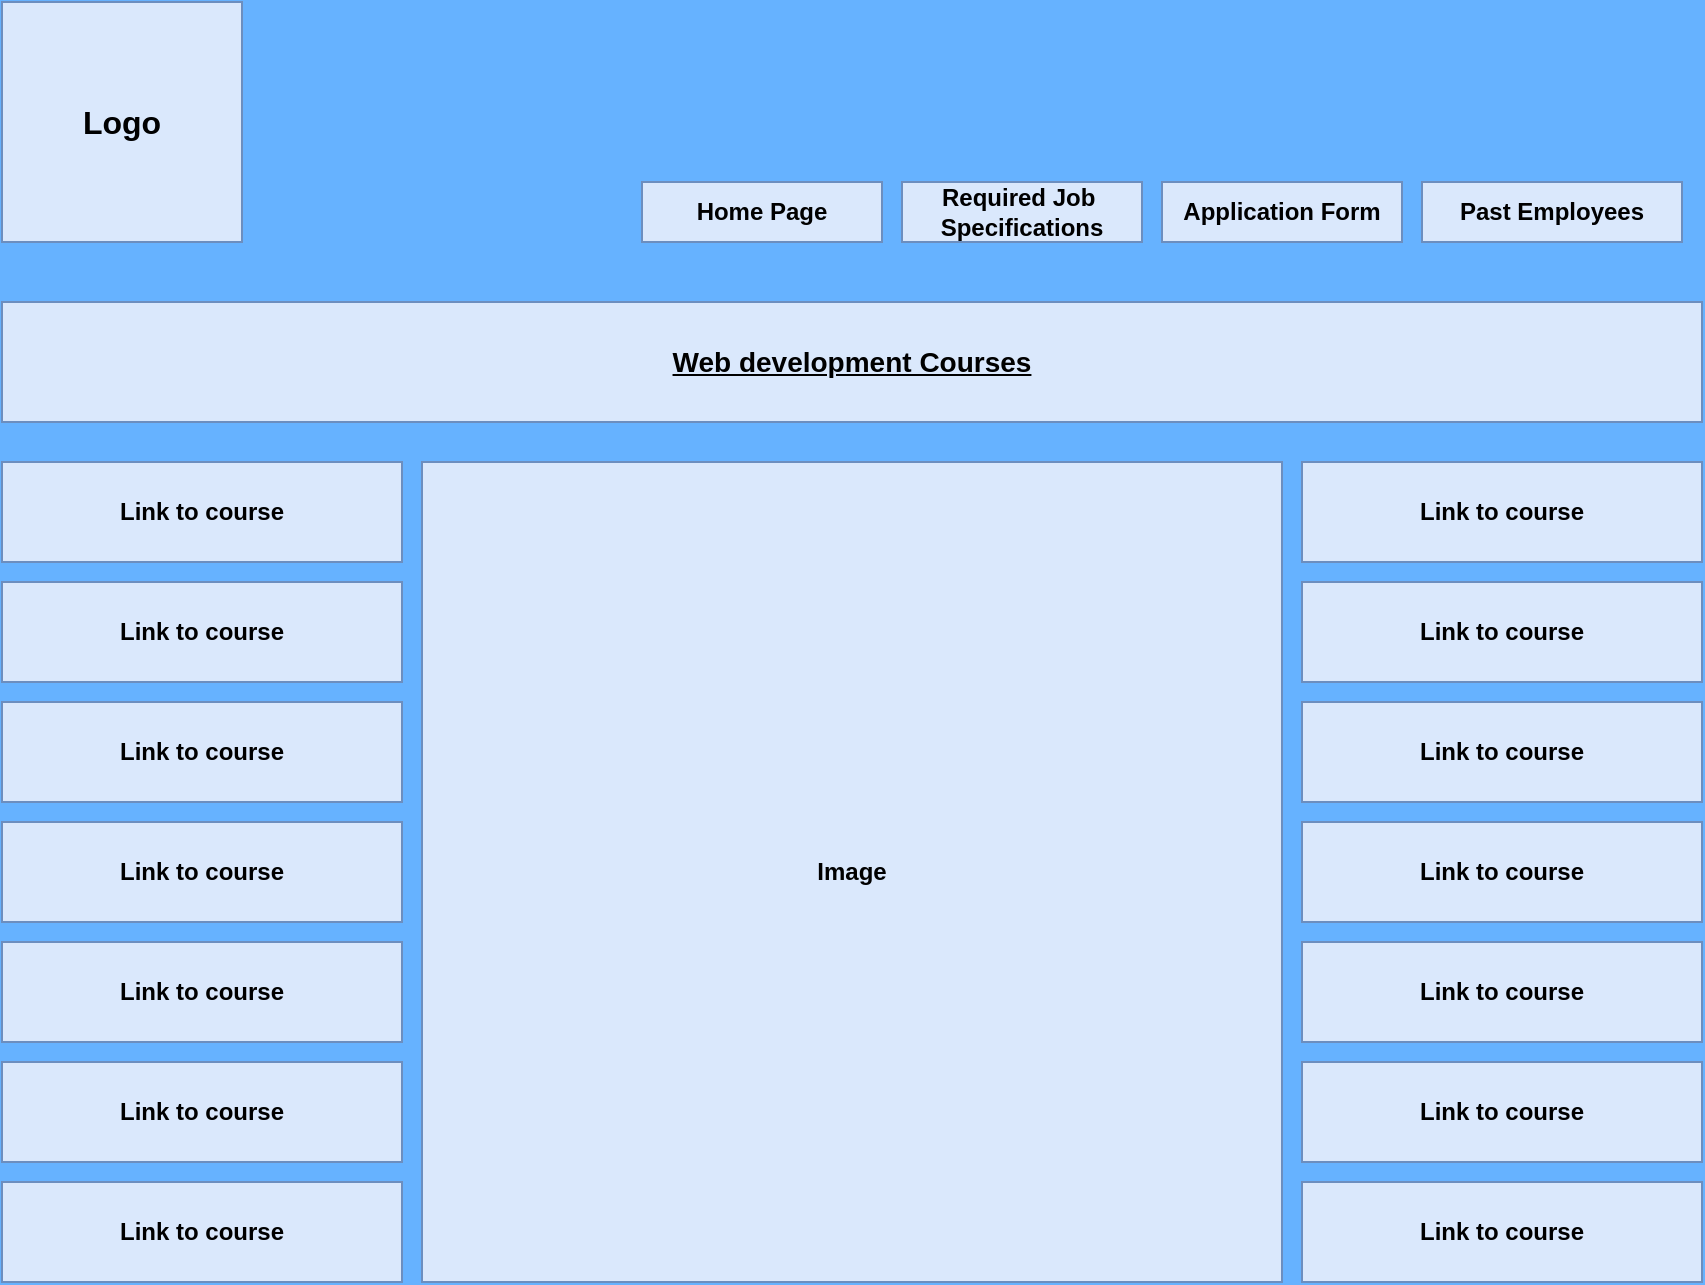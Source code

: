 <mxfile version="13.10.2" type="device"><diagram id="o_PbVZNiqACrPShTUR4A" name="Page-1"><mxGraphModel dx="1422" dy="794" grid="1" gridSize="10" guides="1" tooltips="1" connect="1" arrows="1" fold="1" page="1" pageScale="1" pageWidth="850" pageHeight="1100" background="#66B2FF" math="0" shadow="0"><root><mxCell id="0"/><mxCell id="1" parent="0"/><mxCell id="jB2_OrjGuAa5m5ecCqPc-5" value="Logo" style="rounded=0;whiteSpace=wrap;html=1;fillColor=#dae8fc;strokeColor=#6c8ebf;fontStyle=1;fontSize=16;" vertex="1" parent="1"><mxGeometry width="120" height="120" as="geometry"/></mxCell><mxCell id="jB2_OrjGuAa5m5ecCqPc-6" value="Home Page" style="rounded=0;whiteSpace=wrap;html=1;fontSize=12;fontStyle=1;fillColor=#dae8fc;strokeColor=#6c8ebf;" vertex="1" parent="1"><mxGeometry x="320" y="90" width="120" height="30" as="geometry"/></mxCell><mxCell id="jB2_OrjGuAa5m5ecCqPc-7" value="Required Job&amp;nbsp;&lt;br&gt;Specifications" style="rounded=0;whiteSpace=wrap;html=1;fillColor=#dae8fc;strokeColor=#6c8ebf;fontStyle=1" vertex="1" parent="1"><mxGeometry x="450" y="90" width="120" height="30" as="geometry"/></mxCell><mxCell id="jB2_OrjGuAa5m5ecCqPc-8" value="Application Form" style="rounded=0;whiteSpace=wrap;html=1;fillColor=#dae8fc;strokeColor=#6c8ebf;fontStyle=1" vertex="1" parent="1"><mxGeometry x="580" y="90" width="120" height="30" as="geometry"/></mxCell><mxCell id="jB2_OrjGuAa5m5ecCqPc-9" value="Past Employees" style="rounded=0;whiteSpace=wrap;html=1;fillColor=#dae8fc;strokeColor=#6c8ebf;fontStyle=1" vertex="1" parent="1"><mxGeometry x="710" y="90" width="130" height="30" as="geometry"/></mxCell><mxCell id="jB2_OrjGuAa5m5ecCqPc-10" value="&lt;font style=&quot;font-size: 14px&quot;&gt;&lt;b&gt;Web development Courses&lt;/b&gt;&lt;/font&gt;" style="rounded=0;whiteSpace=wrap;html=1;fillColor=#dae8fc;strokeColor=#6c8ebf;fontStyle=4;align=center;" vertex="1" parent="1"><mxGeometry y="150" width="850" height="60" as="geometry"/></mxCell><mxCell id="jB2_OrjGuAa5m5ecCqPc-14" value="Link to course" style="rounded=0;whiteSpace=wrap;html=1;fontSize=12;fontStyle=1;fillColor=#dae8fc;strokeColor=#6c8ebf;" vertex="1" parent="1"><mxGeometry y="230" width="200" height="50" as="geometry"/></mxCell><mxCell id="jB2_OrjGuAa5m5ecCqPc-15" value="Link to course" style="rounded=0;whiteSpace=wrap;html=1;fontSize=12;fontStyle=1;fillColor=#dae8fc;strokeColor=#6c8ebf;" vertex="1" parent="1"><mxGeometry y="350" width="200" height="50" as="geometry"/></mxCell><mxCell id="jB2_OrjGuAa5m5ecCqPc-16" value="Link to course" style="rounded=0;whiteSpace=wrap;html=1;fontSize=12;fontStyle=1;fillColor=#dae8fc;strokeColor=#6c8ebf;" vertex="1" parent="1"><mxGeometry y="410" width="200" height="50" as="geometry"/></mxCell><mxCell id="jB2_OrjGuAa5m5ecCqPc-17" value="Link to course" style="rounded=0;whiteSpace=wrap;html=1;fontSize=12;fontStyle=1;fillColor=#dae8fc;strokeColor=#6c8ebf;" vertex="1" parent="1"><mxGeometry y="470" width="200" height="50" as="geometry"/></mxCell><mxCell id="jB2_OrjGuAa5m5ecCqPc-18" value="Link to course" style="rounded=0;whiteSpace=wrap;html=1;fontSize=12;fontStyle=1;fillColor=#dae8fc;strokeColor=#6c8ebf;" vertex="1" parent="1"><mxGeometry y="530" width="200" height="50" as="geometry"/></mxCell><mxCell id="jB2_OrjGuAa5m5ecCqPc-19" value="Link to course" style="rounded=0;whiteSpace=wrap;html=1;fontSize=12;fontStyle=1;fillColor=#dae8fc;strokeColor=#6c8ebf;" vertex="1" parent="1"><mxGeometry y="590" width="200" height="50" as="geometry"/></mxCell><mxCell id="jB2_OrjGuAa5m5ecCqPc-20" value="Link to course" style="rounded=0;whiteSpace=wrap;html=1;fontSize=12;fontStyle=1;fillColor=#dae8fc;strokeColor=#6c8ebf;" vertex="1" parent="1"><mxGeometry y="290" width="200" height="50" as="geometry"/></mxCell><mxCell id="jB2_OrjGuAa5m5ecCqPc-23" value="Link to course" style="rounded=0;whiteSpace=wrap;html=1;fontSize=12;fontStyle=1;fillColor=#dae8fc;strokeColor=#6c8ebf;" vertex="1" parent="1"><mxGeometry x="650" y="230" width="200" height="50" as="geometry"/></mxCell><mxCell id="jB2_OrjGuAa5m5ecCqPc-24" value="Link to course" style="rounded=0;whiteSpace=wrap;html=1;fontSize=12;fontStyle=1;fillColor=#dae8fc;strokeColor=#6c8ebf;" vertex="1" parent="1"><mxGeometry x="650" y="290" width="200" height="50" as="geometry"/></mxCell><mxCell id="jB2_OrjGuAa5m5ecCqPc-25" value="Link to course" style="rounded=0;whiteSpace=wrap;html=1;fontSize=12;fontStyle=1;fillColor=#dae8fc;strokeColor=#6c8ebf;" vertex="1" parent="1"><mxGeometry x="650" y="350" width="200" height="50" as="geometry"/></mxCell><mxCell id="jB2_OrjGuAa5m5ecCqPc-26" value="Link to course" style="rounded=0;whiteSpace=wrap;html=1;fontSize=12;fontStyle=1;fillColor=#dae8fc;strokeColor=#6c8ebf;" vertex="1" parent="1"><mxGeometry x="650" y="410" width="200" height="50" as="geometry"/></mxCell><mxCell id="jB2_OrjGuAa5m5ecCqPc-27" value="Link to course" style="rounded=0;whiteSpace=wrap;html=1;fontSize=12;fontStyle=1;fillColor=#dae8fc;strokeColor=#6c8ebf;" vertex="1" parent="1"><mxGeometry x="650" y="470" width="200" height="50" as="geometry"/></mxCell><mxCell id="jB2_OrjGuAa5m5ecCqPc-28" value="Link to course" style="rounded=0;whiteSpace=wrap;html=1;fontSize=12;fontStyle=1;fillColor=#dae8fc;strokeColor=#6c8ebf;" vertex="1" parent="1"><mxGeometry x="650" y="530" width="200" height="50" as="geometry"/></mxCell><mxCell id="jB2_OrjGuAa5m5ecCqPc-29" value="Link to course" style="rounded=0;whiteSpace=wrap;html=1;fontSize=12;fontStyle=1;fillColor=#dae8fc;strokeColor=#6c8ebf;" vertex="1" parent="1"><mxGeometry x="650" y="590" width="200" height="50" as="geometry"/></mxCell><mxCell id="jB2_OrjGuAa5m5ecCqPc-31" value="Image" style="rounded=0;whiteSpace=wrap;html=1;fontSize=12;fontStyle=1;fillColor=#dae8fc;strokeColor=#6c8ebf;" vertex="1" parent="1"><mxGeometry x="210" y="230" width="430" height="410" as="geometry"/></mxCell></root></mxGraphModel></diagram></mxfile>